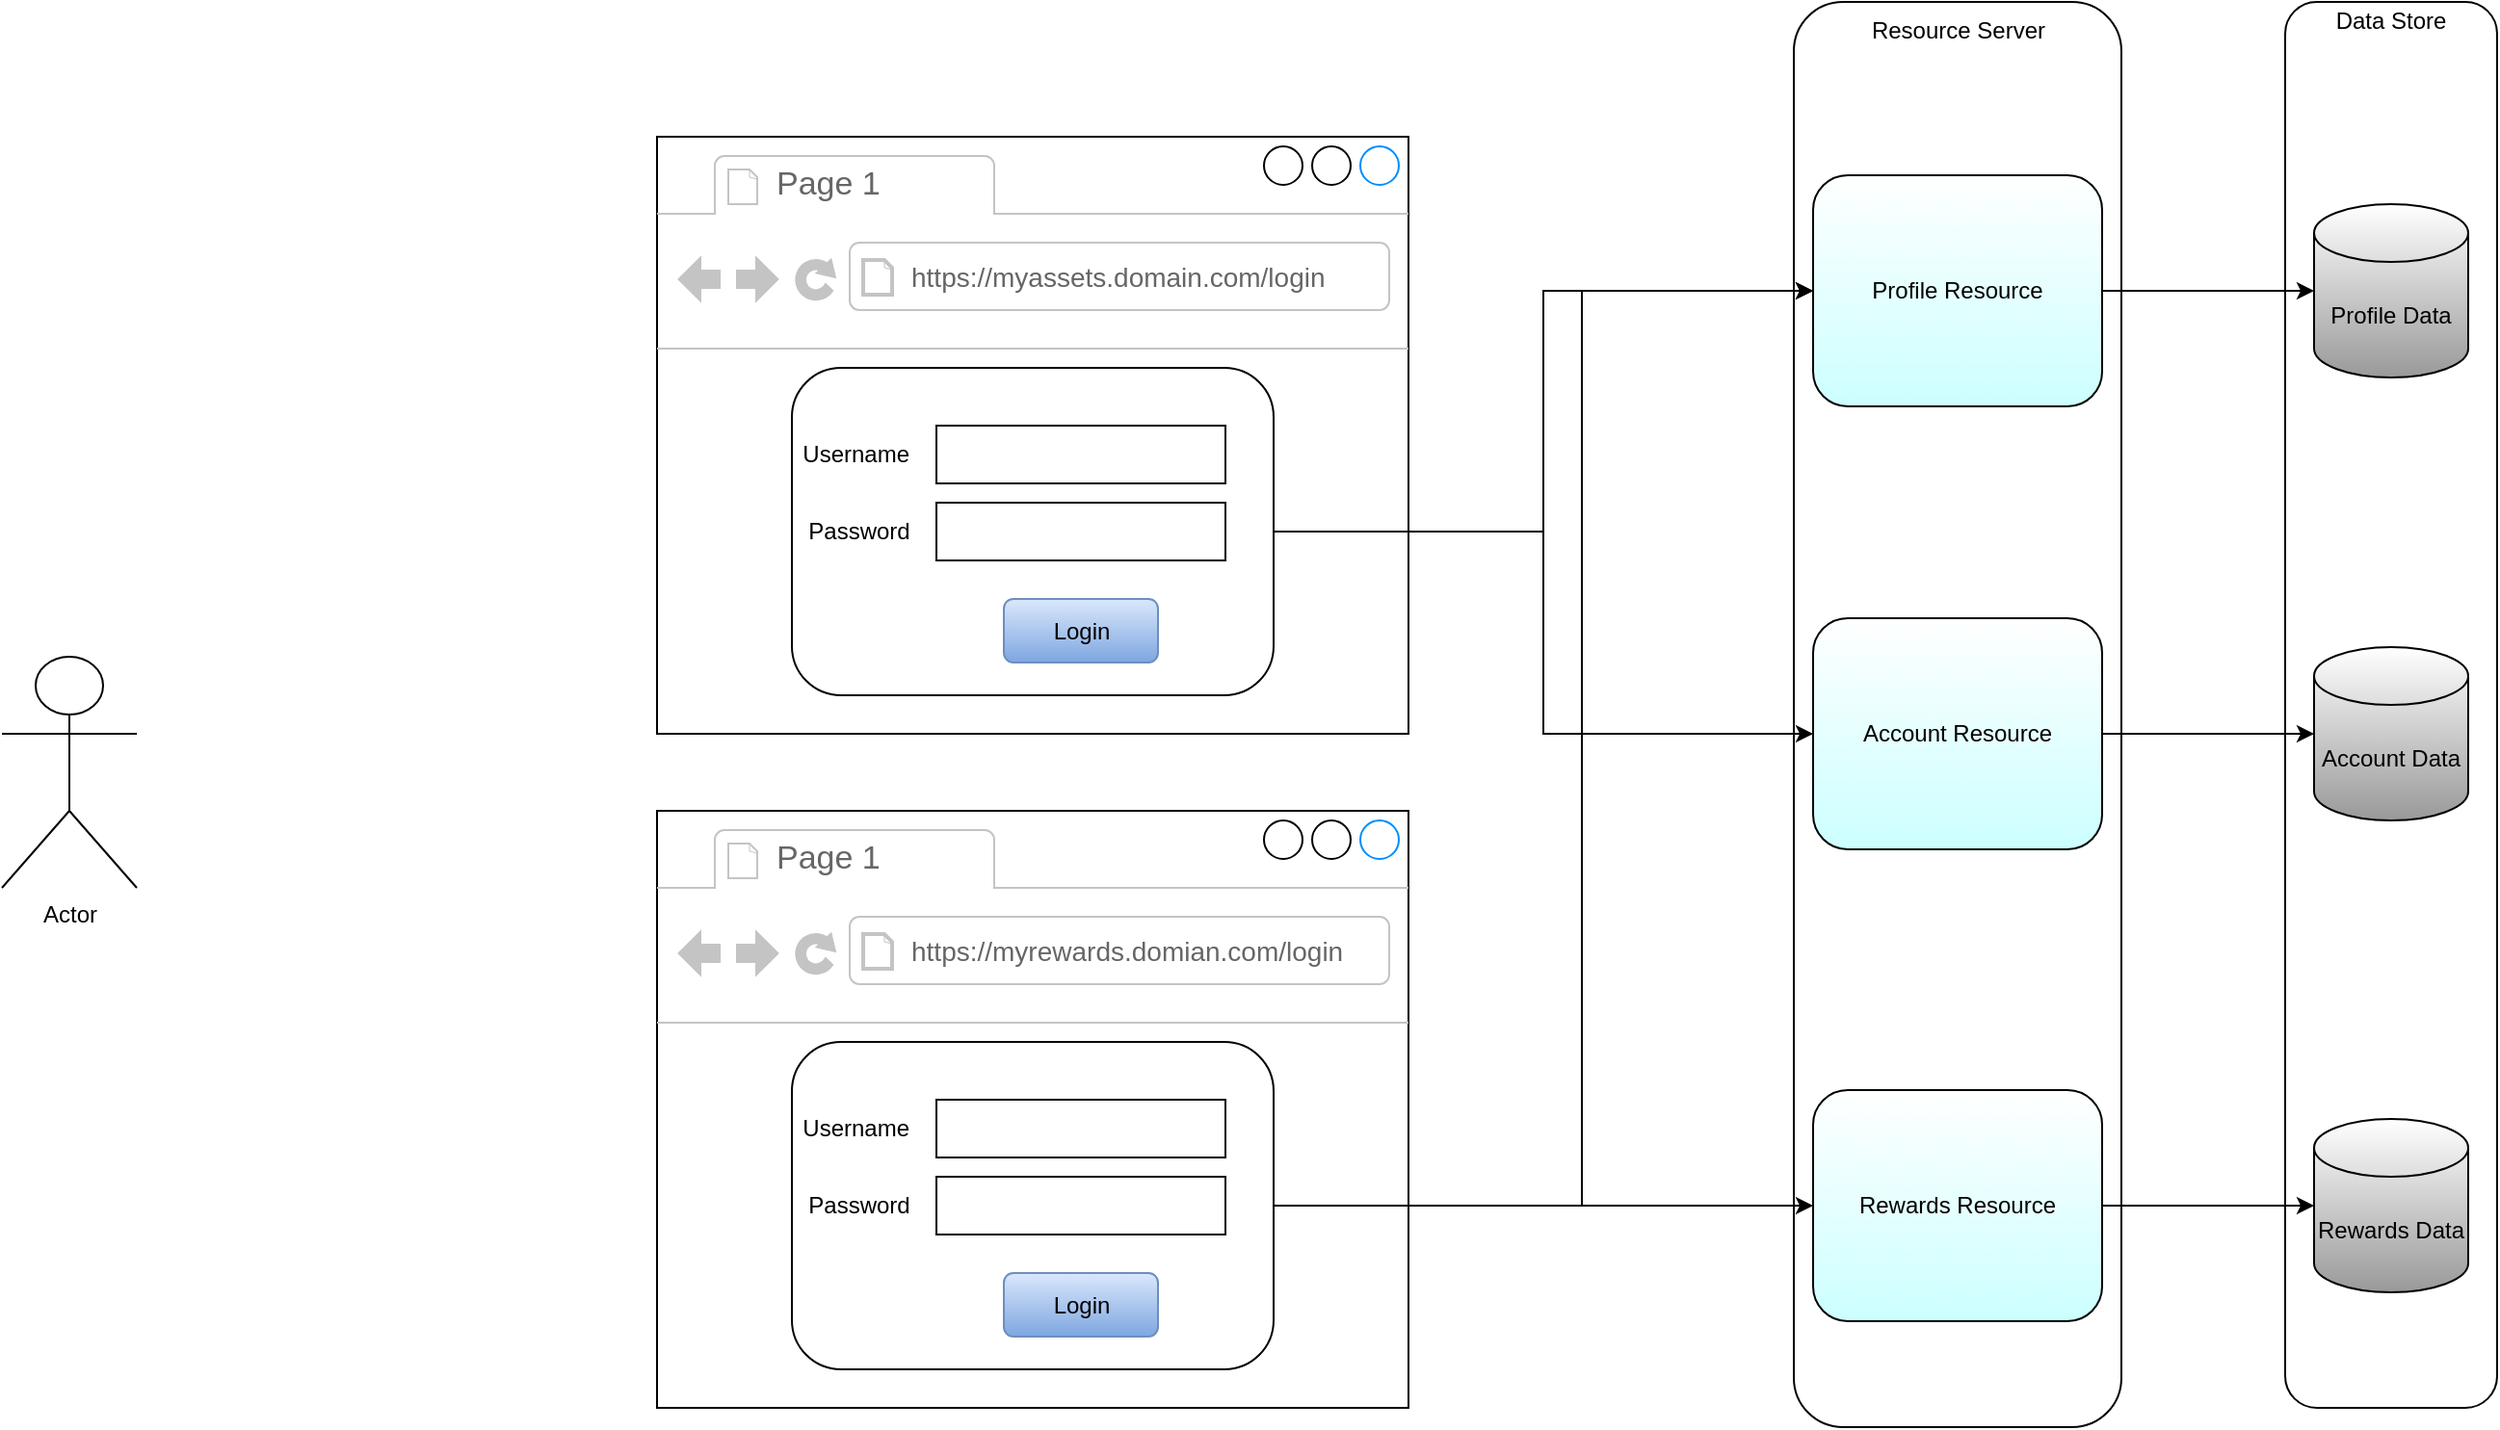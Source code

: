 <mxfile version="14.2.4" type="embed">
    <diagram id="giFuUljd3VLXliOgtA-x" name="Page-1">
        <mxGraphModel dx="1908" dy="679" grid="1" gridSize="10" guides="1" tooltips="1" connect="1" arrows="1" fold="1" page="1" pageScale="1" pageWidth="850" pageHeight="1100" math="0" shadow="0">
            <root>
                <mxCell id="0"/>
                <mxCell id="1" parent="0"/>
                <mxCell id="11" value="" style="rounded=1;whiteSpace=wrap;html=1;glass=0;sketch=0;" vertex="1" parent="1">
                    <mxGeometry x="705" y="100" width="110" height="730" as="geometry"/>
                </mxCell>
                <mxCell id="2" value="Actor" style="shape=umlActor;verticalLabelPosition=bottom;verticalAlign=top;html=1;outlineConnect=0;" vertex="1" parent="1">
                    <mxGeometry x="-480" y="440" width="70" height="120" as="geometry"/>
                </mxCell>
                <mxCell id="3" value="Profile Data" style="shape=cylinder3;whiteSpace=wrap;html=1;boundedLbl=1;backgroundOutline=1;size=15;gradientColor=#999999;" vertex="1" parent="1">
                    <mxGeometry x="720" y="205" width="80" height="90" as="geometry"/>
                </mxCell>
                <mxCell id="5" value="" style="rounded=1;whiteSpace=wrap;html=1;" vertex="1" parent="1">
                    <mxGeometry x="450" y="100" width="170" height="740" as="geometry"/>
                </mxCell>
                <mxCell id="6" value="Resource Server" style="text;html=1;strokeColor=none;fillColor=none;align=center;verticalAlign=middle;whiteSpace=wrap;rounded=0;" vertex="1" parent="1">
                    <mxGeometry x="487.5" y="100" width="95" height="30" as="geometry"/>
                </mxCell>
                <mxCell id="43" style="edgeStyle=orthogonalEdgeStyle;rounded=0;orthogonalLoop=1;jettySize=auto;html=1;exitX=1;exitY=0.5;exitDx=0;exitDy=0;" edge="1" parent="1" source="8" target="3">
                    <mxGeometry relative="1" as="geometry"/>
                </mxCell>
                <mxCell id="8" value="Profile Resource" style="rounded=1;whiteSpace=wrap;html=1;sketch=0;glass=0;gradientDirection=south;gradientColor=#CCFFFF;" vertex="1" parent="1">
                    <mxGeometry x="460" y="190" width="150" height="120" as="geometry"/>
                </mxCell>
                <mxCell id="12" value="Data Store" style="text;html=1;strokeColor=none;fillColor=none;align=center;verticalAlign=middle;whiteSpace=wrap;rounded=0;glass=0;sketch=0;" vertex="1" parent="1">
                    <mxGeometry x="730" y="100" width="60" height="20" as="geometry"/>
                </mxCell>
                <mxCell id="17" value="" style="strokeWidth=1;shadow=0;dashed=0;align=center;html=1;shape=mxgraph.mockup.containers.browserWindow;rSize=0;strokeColor2=#008cff;strokeColor3=#c4c4c4;mainText=,;recursiveResize=0;rounded=1;glass=0;sketch=0;" vertex="1" parent="1">
                    <mxGeometry x="-140" y="170" width="390" height="310" as="geometry"/>
                </mxCell>
                <mxCell id="18" value="Page 1" style="strokeWidth=1;shadow=0;dashed=0;align=center;html=1;shape=mxgraph.mockup.containers.anchor;fontSize=17;fontColor=#666666;align=left;" vertex="1" parent="17">
                    <mxGeometry x="60" y="12" width="110" height="26" as="geometry"/>
                </mxCell>
                <mxCell id="19" value="&lt;font style=&quot;font-size: 14px&quot;&gt;https://myassets.domain.com/login&lt;/font&gt;" style="strokeWidth=1;shadow=0;dashed=0;align=center;html=1;shape=mxgraph.mockup.containers.anchor;rSize=0;fontSize=17;fontColor=#666666;align=left;" vertex="1" parent="17">
                    <mxGeometry x="130" y="60" width="250" height="26" as="geometry"/>
                </mxCell>
                <mxCell id="20" value="" style="rounded=1;whiteSpace=wrap;html=1;glass=0;sketch=0;" vertex="1" parent="17">
                    <mxGeometry x="70" y="120" width="250" height="170" as="geometry"/>
                </mxCell>
                <mxCell id="21" value="" style="rounded=0;whiteSpace=wrap;html=1;glass=0;sketch=0;" vertex="1" parent="17">
                    <mxGeometry x="145" y="150" width="150" height="30" as="geometry"/>
                </mxCell>
                <mxCell id="22" value="Username&amp;nbsp;" style="text;html=1;strokeColor=none;fillColor=none;align=center;verticalAlign=middle;whiteSpace=wrap;rounded=0;glass=0;sketch=0;" vertex="1" parent="17">
                    <mxGeometry x="75" y="152.5" width="60" height="25" as="geometry"/>
                </mxCell>
                <mxCell id="24" value="Password" style="text;html=1;strokeColor=none;fillColor=none;align=center;verticalAlign=middle;whiteSpace=wrap;rounded=0;glass=0;sketch=0;" vertex="1" parent="17">
                    <mxGeometry x="75" y="192.5" width="60" height="25" as="geometry"/>
                </mxCell>
                <mxCell id="23" value="" style="rounded=0;whiteSpace=wrap;html=1;glass=0;sketch=0;" vertex="1" parent="17">
                    <mxGeometry x="145" y="190" width="150" height="30" as="geometry"/>
                </mxCell>
                <mxCell id="25" value="Login" style="rounded=1;align=center;html=1;fontSize=12;glass=0;sketch=0;gradientColor=#7ea6e0;fillColor=#dae8fc;strokeColor=#6c8ebf;" vertex="1" parent="17">
                    <mxGeometry x="180" y="240" width="80" height="33" as="geometry"/>
                </mxCell>
                <mxCell id="29" value="" style="strokeWidth=1;shadow=0;dashed=0;align=center;html=1;shape=mxgraph.mockup.containers.browserWindow;rSize=0;strokeColor2=#008cff;strokeColor3=#c4c4c4;mainText=,;recursiveResize=0;rounded=1;glass=0;sketch=0;" vertex="1" parent="1">
                    <mxGeometry x="-140" y="520" width="390" height="310" as="geometry"/>
                </mxCell>
                <mxCell id="30" value="Page 1" style="strokeWidth=1;shadow=0;dashed=0;align=center;html=1;shape=mxgraph.mockup.containers.anchor;fontSize=17;fontColor=#666666;align=left;" vertex="1" parent="29">
                    <mxGeometry x="60" y="12" width="110" height="26" as="geometry"/>
                </mxCell>
                <mxCell id="31" value="&lt;font style=&quot;font-size: 14px&quot;&gt;https://myrewards.domian.com/login&lt;/font&gt;" style="strokeWidth=1;shadow=0;dashed=0;align=center;html=1;shape=mxgraph.mockup.containers.anchor;rSize=0;fontSize=17;fontColor=#666666;align=left;" vertex="1" parent="29">
                    <mxGeometry x="130" y="60" width="250" height="26" as="geometry"/>
                </mxCell>
                <mxCell id="32" value="" style="rounded=1;whiteSpace=wrap;html=1;glass=0;sketch=0;" vertex="1" parent="29">
                    <mxGeometry x="70" y="120" width="250" height="170" as="geometry"/>
                </mxCell>
                <mxCell id="33" value="" style="rounded=0;whiteSpace=wrap;html=1;glass=0;sketch=0;" vertex="1" parent="29">
                    <mxGeometry x="145" y="150" width="150" height="30" as="geometry"/>
                </mxCell>
                <mxCell id="34" value="Username&amp;nbsp;" style="text;html=1;strokeColor=none;fillColor=none;align=center;verticalAlign=middle;whiteSpace=wrap;rounded=0;glass=0;sketch=0;" vertex="1" parent="29">
                    <mxGeometry x="75" y="152.5" width="60" height="25" as="geometry"/>
                </mxCell>
                <mxCell id="35" value="Password" style="text;html=1;strokeColor=none;fillColor=none;align=center;verticalAlign=middle;whiteSpace=wrap;rounded=0;glass=0;sketch=0;" vertex="1" parent="29">
                    <mxGeometry x="75" y="192.5" width="60" height="25" as="geometry"/>
                </mxCell>
                <mxCell id="36" value="" style="rounded=0;whiteSpace=wrap;html=1;glass=0;sketch=0;" vertex="1" parent="29">
                    <mxGeometry x="145" y="190" width="150" height="30" as="geometry"/>
                </mxCell>
                <mxCell id="37" value="Login" style="rounded=1;align=center;html=1;fontSize=12;glass=0;sketch=0;gradientColor=#7ea6e0;fillColor=#dae8fc;strokeColor=#6c8ebf;" vertex="1" parent="29">
                    <mxGeometry x="180" y="240" width="80" height="33" as="geometry"/>
                </mxCell>
                <mxCell id="44" style="edgeStyle=orthogonalEdgeStyle;rounded=0;orthogonalLoop=1;jettySize=auto;html=1;exitX=1;exitY=0.5;exitDx=0;exitDy=0;" edge="1" parent="1" source="39" target="41">
                    <mxGeometry relative="1" as="geometry"/>
                </mxCell>
                <mxCell id="39" value="Account Resource" style="rounded=1;whiteSpace=wrap;html=1;sketch=0;glass=0;gradientDirection=south;gradientColor=#CCFFFF;" vertex="1" parent="1">
                    <mxGeometry x="460" y="420" width="150" height="120" as="geometry"/>
                </mxCell>
                <mxCell id="45" style="edgeStyle=orthogonalEdgeStyle;rounded=0;orthogonalLoop=1;jettySize=auto;html=1;exitX=1;exitY=0.5;exitDx=0;exitDy=0;entryX=0;entryY=0.5;entryDx=0;entryDy=0;entryPerimeter=0;" edge="1" parent="1" source="40" target="42">
                    <mxGeometry relative="1" as="geometry"/>
                </mxCell>
                <mxCell id="40" value="Rewards Resource" style="rounded=1;whiteSpace=wrap;html=1;sketch=0;glass=0;gradientDirection=south;gradientColor=#CCFFFF;" vertex="1" parent="1">
                    <mxGeometry x="460" y="665" width="150" height="120" as="geometry"/>
                </mxCell>
                <mxCell id="41" value="Account Data" style="shape=cylinder3;whiteSpace=wrap;html=1;boundedLbl=1;backgroundOutline=1;size=15;gradientColor=#999999;" vertex="1" parent="1">
                    <mxGeometry x="720" y="435" width="80" height="90" as="geometry"/>
                </mxCell>
                <mxCell id="42" value="Rewards Data" style="shape=cylinder3;whiteSpace=wrap;html=1;boundedLbl=1;backgroundOutline=1;size=15;gradientColor=#999999;" vertex="1" parent="1">
                    <mxGeometry x="720" y="680" width="80" height="90" as="geometry"/>
                </mxCell>
                <mxCell id="46" style="edgeStyle=orthogonalEdgeStyle;rounded=0;orthogonalLoop=1;jettySize=auto;html=1;exitX=1;exitY=0.5;exitDx=0;exitDy=0;entryX=0;entryY=0.5;entryDx=0;entryDy=0;" edge="1" parent="1" source="20" target="8">
                    <mxGeometry relative="1" as="geometry"/>
                </mxCell>
                <mxCell id="47" style="edgeStyle=orthogonalEdgeStyle;rounded=0;orthogonalLoop=1;jettySize=auto;html=1;exitX=1;exitY=0.5;exitDx=0;exitDy=0;entryX=0;entryY=0.5;entryDx=0;entryDy=0;" edge="1" parent="1" source="20" target="39">
                    <mxGeometry relative="1" as="geometry"/>
                </mxCell>
                <mxCell id="48" style="edgeStyle=orthogonalEdgeStyle;rounded=0;orthogonalLoop=1;jettySize=auto;html=1;exitX=1;exitY=0.5;exitDx=0;exitDy=0;entryX=0;entryY=0.5;entryDx=0;entryDy=0;" edge="1" parent="1" source="32" target="8">
                    <mxGeometry relative="1" as="geometry">
                        <Array as="points">
                            <mxPoint x="340" y="725"/>
                            <mxPoint x="340" y="250"/>
                        </Array>
                    </mxGeometry>
                </mxCell>
                <mxCell id="49" style="edgeStyle=orthogonalEdgeStyle;rounded=0;orthogonalLoop=1;jettySize=auto;html=1;exitX=1;exitY=0.5;exitDx=0;exitDy=0;entryX=0;entryY=0.5;entryDx=0;entryDy=0;" edge="1" parent="1" source="32" target="40">
                    <mxGeometry relative="1" as="geometry">
                        <Array as="points">
                            <mxPoint x="440" y="725"/>
                            <mxPoint x="440" y="725"/>
                        </Array>
                    </mxGeometry>
                </mxCell>
            </root>
        </mxGraphModel>
    </diagram>
</mxfile>